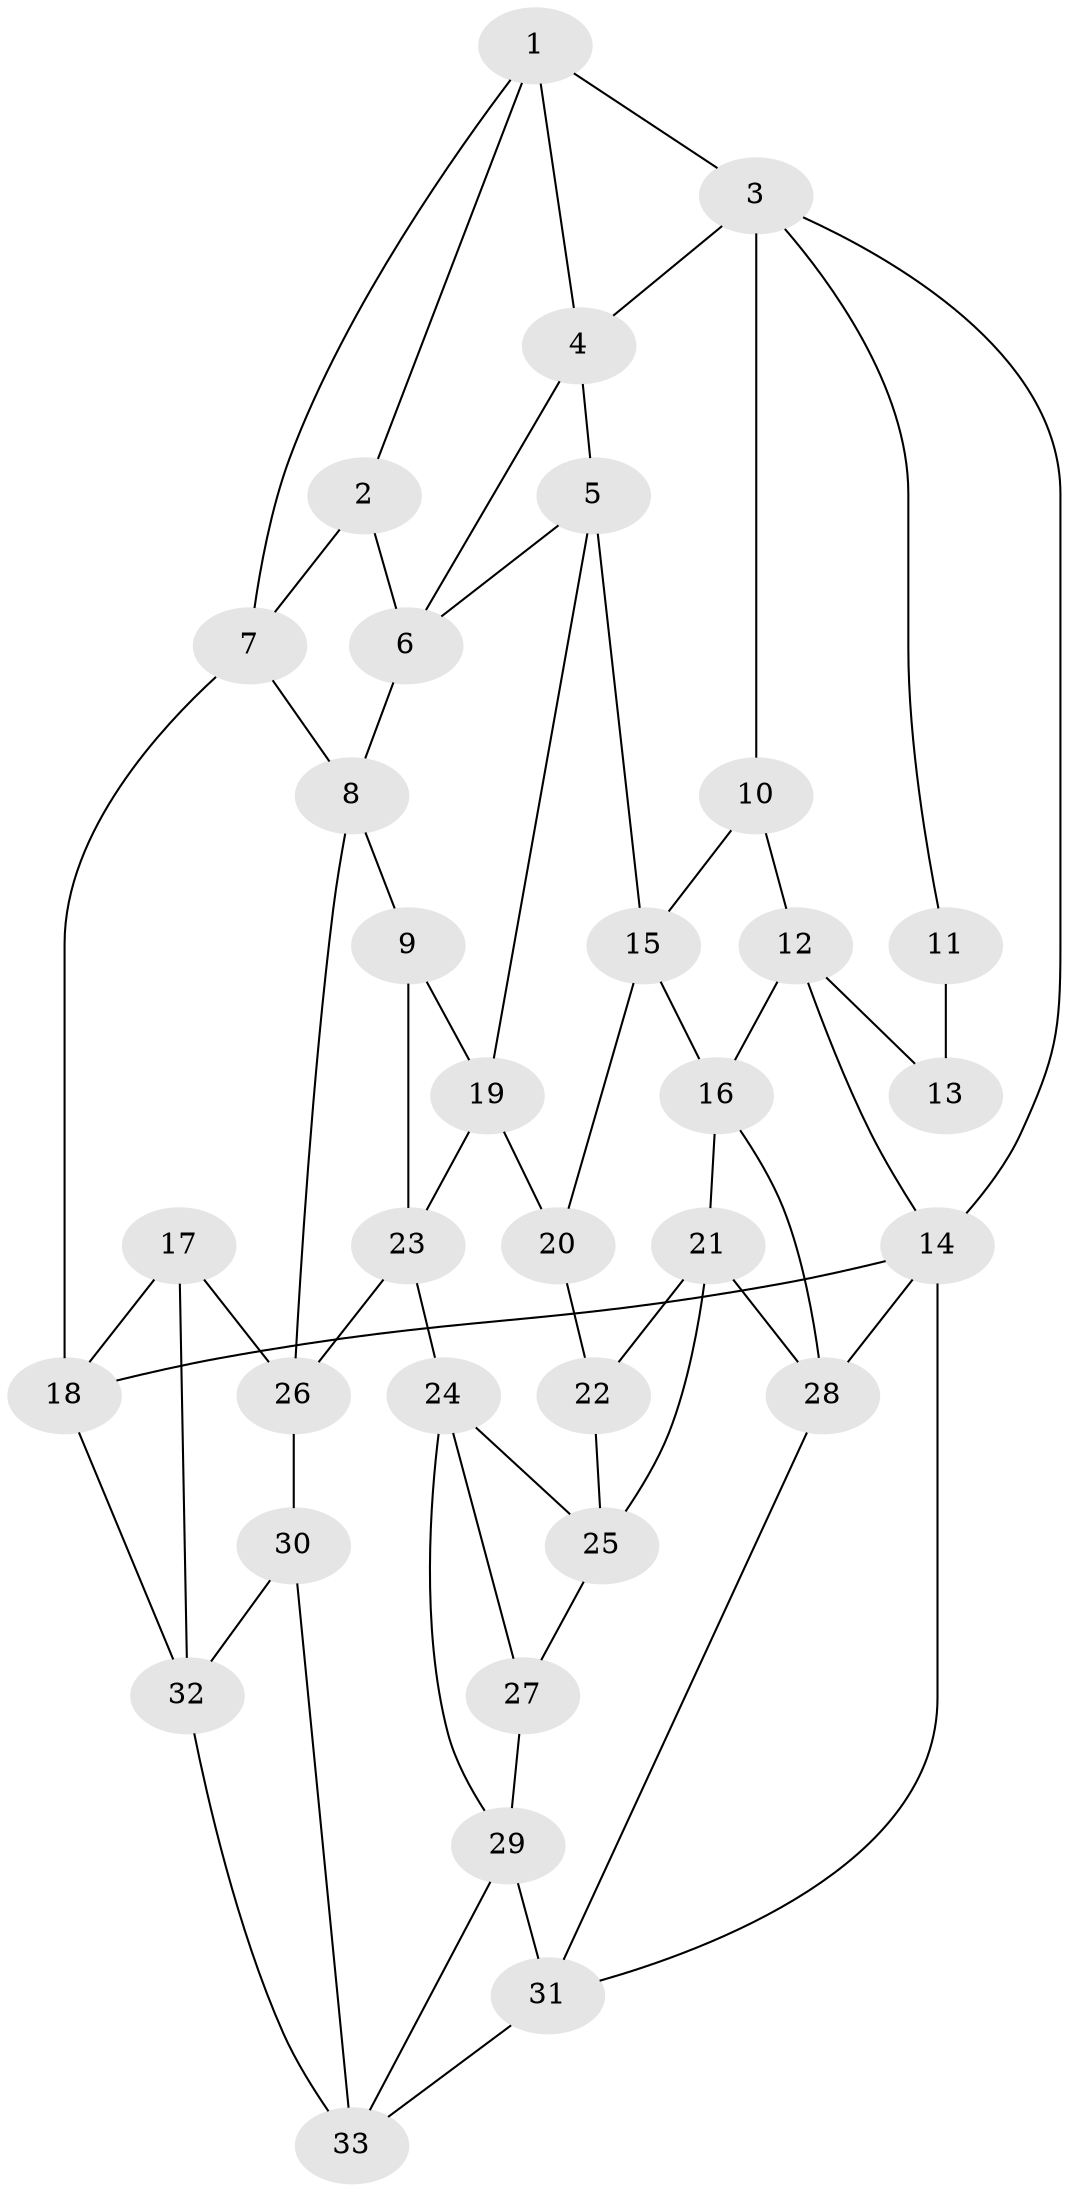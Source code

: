 // original degree distribution, {3: 0.04918032786885246, 4: 0.2459016393442623, 5: 0.47540983606557374, 6: 0.22950819672131148}
// Generated by graph-tools (version 1.1) at 2025/27/03/09/25 03:27:05]
// undirected, 33 vertices, 61 edges
graph export_dot {
graph [start="1"]
  node [color=gray90,style=filled];
  1;
  2;
  3;
  4;
  5;
  6;
  7;
  8;
  9;
  10;
  11;
  12;
  13;
  14;
  15;
  16;
  17;
  18;
  19;
  20;
  21;
  22;
  23;
  24;
  25;
  26;
  27;
  28;
  29;
  30;
  31;
  32;
  33;
  1 -- 2 [weight=1.0];
  1 -- 3 [weight=1.0];
  1 -- 4 [weight=1.0];
  1 -- 7 [weight=1.0];
  2 -- 6 [weight=1.0];
  2 -- 7 [weight=1.0];
  3 -- 4 [weight=1.0];
  3 -- 10 [weight=1.0];
  3 -- 11 [weight=1.0];
  3 -- 14 [weight=1.0];
  4 -- 5 [weight=1.0];
  4 -- 6 [weight=1.0];
  5 -- 6 [weight=1.0];
  5 -- 15 [weight=1.0];
  5 -- 19 [weight=1.0];
  6 -- 8 [weight=1.0];
  7 -- 8 [weight=1.0];
  7 -- 18 [weight=2.0];
  8 -- 9 [weight=1.0];
  8 -- 26 [weight=1.0];
  9 -- 19 [weight=1.0];
  9 -- 23 [weight=1.0];
  10 -- 12 [weight=1.0];
  10 -- 15 [weight=1.0];
  11 -- 13 [weight=2.0];
  12 -- 13 [weight=1.0];
  12 -- 14 [weight=1.0];
  12 -- 16 [weight=1.0];
  14 -- 18 [weight=1.0];
  14 -- 28 [weight=1.0];
  14 -- 31 [weight=1.0];
  15 -- 16 [weight=1.0];
  15 -- 20 [weight=1.0];
  16 -- 21 [weight=1.0];
  16 -- 28 [weight=1.0];
  17 -- 18 [weight=1.0];
  17 -- 26 [weight=1.0];
  17 -- 32 [weight=1.0];
  18 -- 32 [weight=1.0];
  19 -- 20 [weight=1.0];
  19 -- 23 [weight=1.0];
  20 -- 22 [weight=2.0];
  21 -- 22 [weight=1.0];
  21 -- 25 [weight=1.0];
  21 -- 28 [weight=1.0];
  22 -- 25 [weight=1.0];
  23 -- 24 [weight=1.0];
  23 -- 26 [weight=1.0];
  24 -- 25 [weight=1.0];
  24 -- 27 [weight=1.0];
  24 -- 29 [weight=1.0];
  25 -- 27 [weight=1.0];
  26 -- 30 [weight=1.0];
  27 -- 29 [weight=1.0];
  28 -- 31 [weight=1.0];
  29 -- 31 [weight=1.0];
  29 -- 33 [weight=1.0];
  30 -- 32 [weight=1.0];
  30 -- 33 [weight=1.0];
  31 -- 33 [weight=1.0];
  32 -- 33 [weight=1.0];
}
